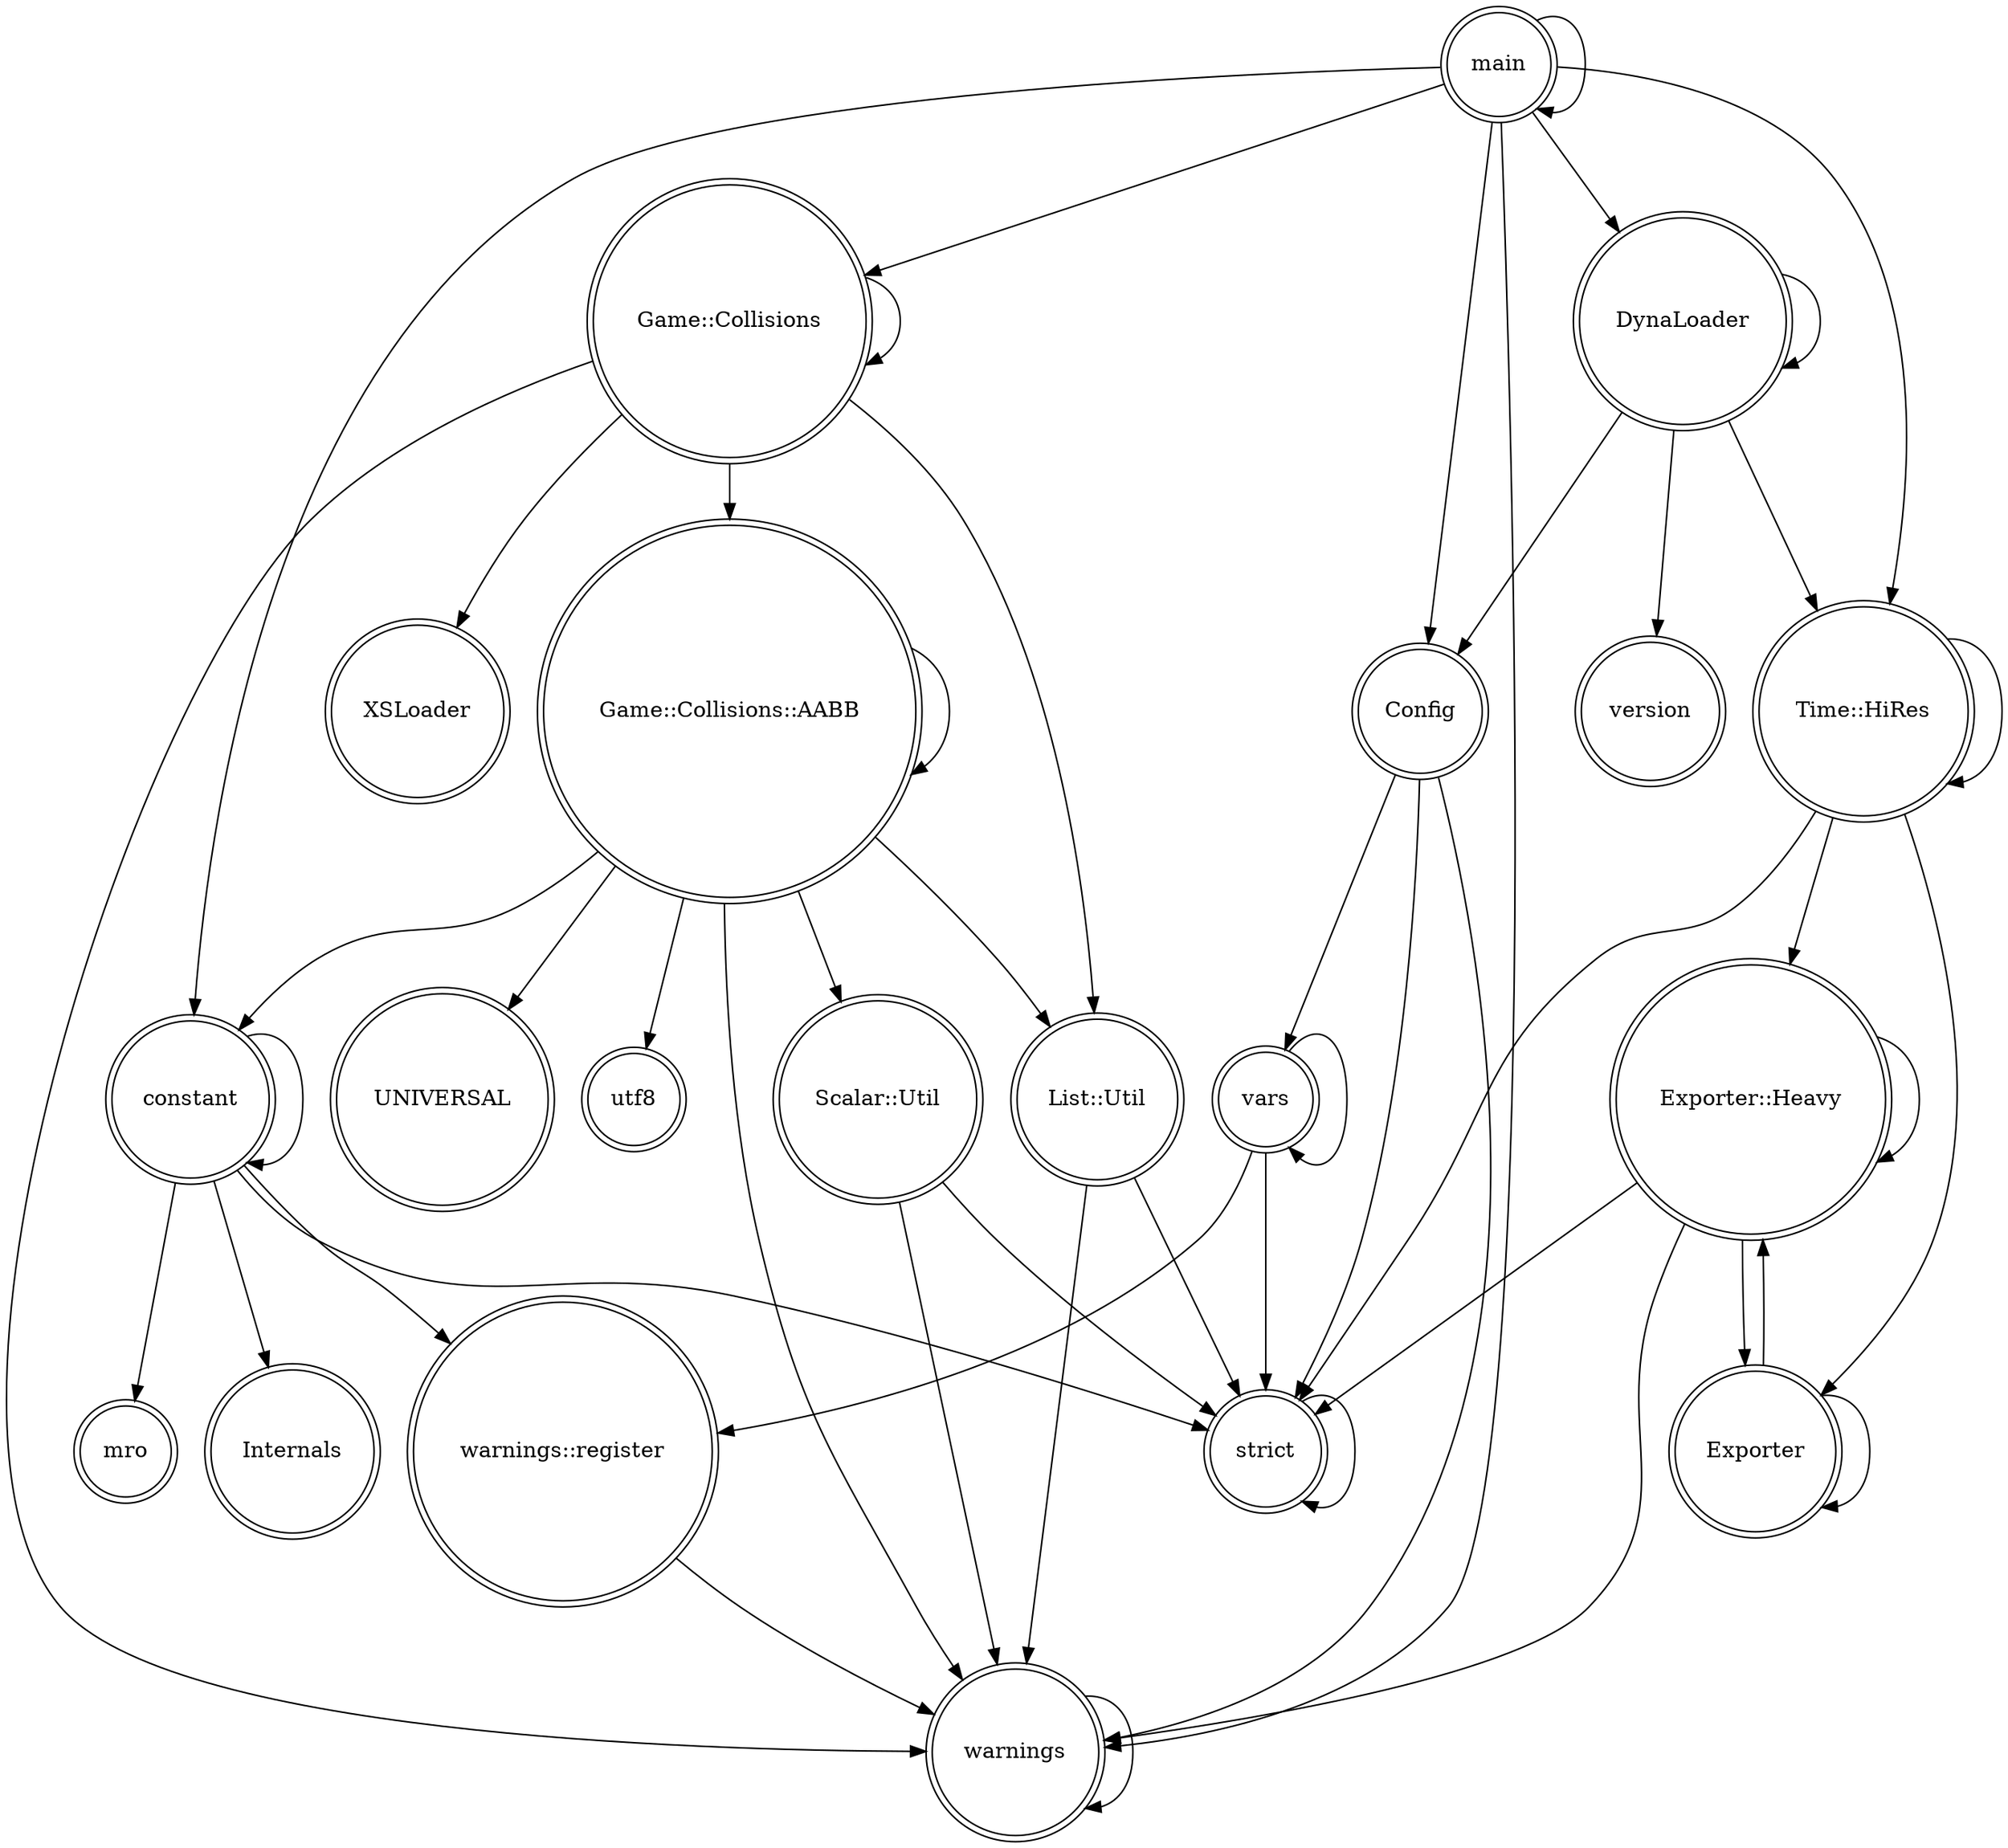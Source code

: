 digraph {
graph [overlap=false]
node [shape=doublecircle];
"Config" -> "warnings";
"Game::Collisions" -> "XSLoader";
"constant" -> "strict";
"constant" -> "Internals";
"Game::Collisions::AABB" -> "List::Util";
"List::Util" -> "warnings";
"Exporter::Heavy" -> "Exporter";
"Config" -> "vars";
"Game::Collisions::AABB" -> "Scalar::Util";
"Scalar::Util" -> "strict";
"vars" -> "strict";
"main" -> "Time::HiRes";
"Game::Collisions" -> "warnings";
"Exporter::Heavy" -> "strict";
"constant" -> "constant";
"constant" -> "mro";
"main" -> "Config";
"main" -> "warnings";
"DynaLoader" -> "Time::HiRes";
"Exporter" -> "Exporter::Heavy";
"DynaLoader" -> "version";
"Game::Collisions" -> "Game::Collisions::AABB";
"Game::Collisions::AABB" -> "Game::Collisions::AABB";
"Time::HiRes" -> "Time::HiRes";
"Time::HiRes" -> "strict";
"Game::Collisions" -> "List::Util";
"vars" -> "vars";
"main" -> "DynaLoader";
"warnings" -> "warnings";
"Exporter::Heavy" -> "warnings";
"main" -> "constant";
"List::Util" -> "strict";
"Scalar::Util" -> "warnings";
"DynaLoader" -> "Config";
"constant" -> "warnings::register";
"strict" -> "strict";
"Game::Collisions::AABB" -> "UNIVERSAL";
"Game::Collisions::AABB" -> "utf8";
"Time::HiRes" -> "Exporter";
"Game::Collisions::AABB" -> "constant";
"vars" -> "warnings::register";
"Config" -> "strict";
"main" -> "Game::Collisions";
"Exporter::Heavy" -> "Exporter::Heavy";
"Exporter" -> "Exporter";
"Game::Collisions::AABB" -> "warnings";
"Time::HiRes" -> "Exporter::Heavy";
"main" -> "main";
"warnings::register" -> "warnings";
"DynaLoader" -> "DynaLoader";
"Game::Collisions" -> "Game::Collisions";
}
